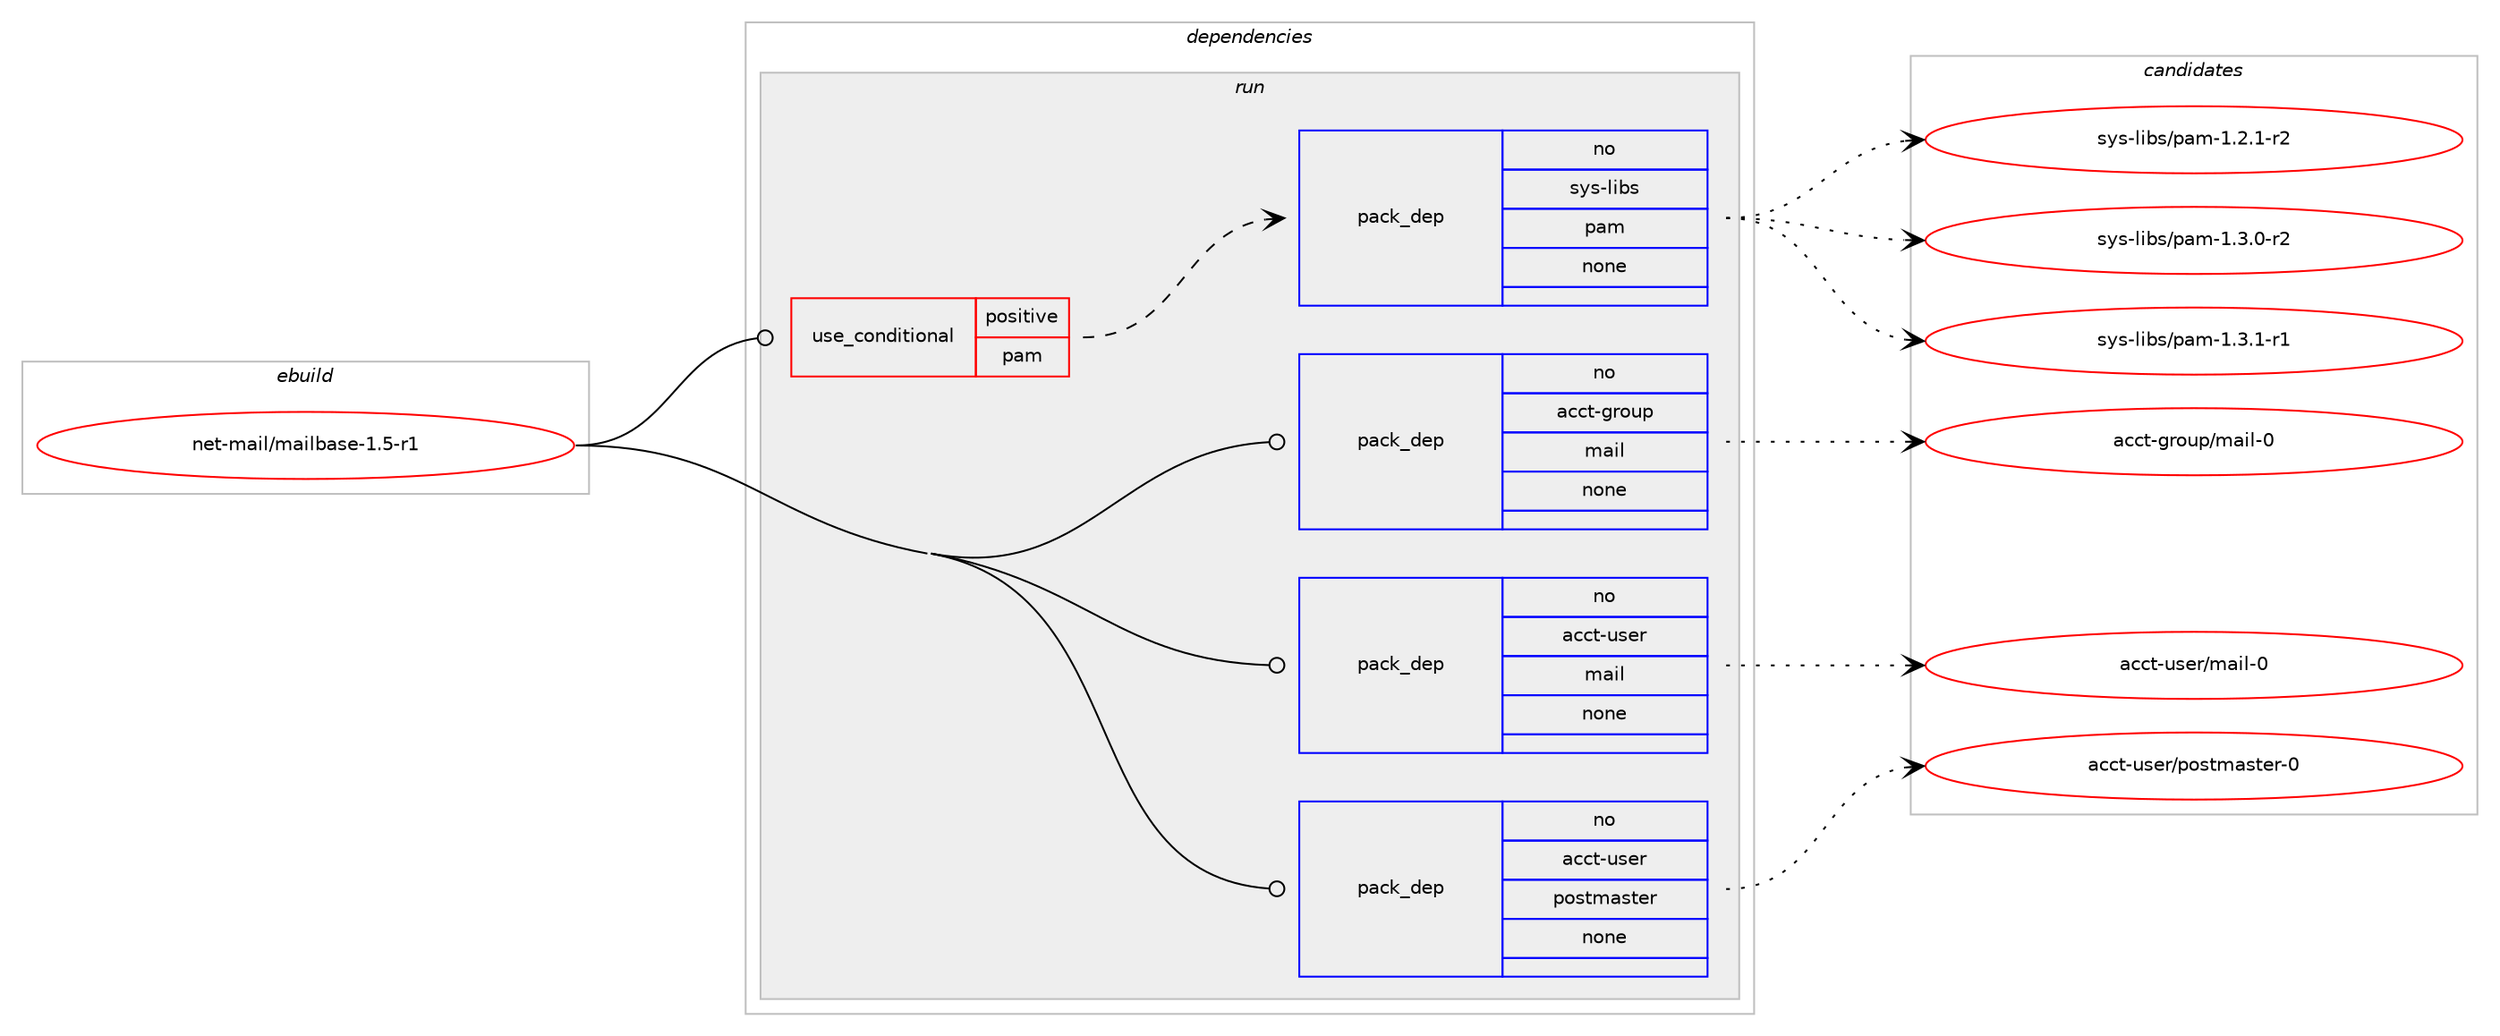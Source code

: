 digraph prolog {

# *************
# Graph options
# *************

newrank=true;
concentrate=true;
compound=true;
graph [rankdir=LR,fontname=Helvetica,fontsize=10,ranksep=1.5];#, ranksep=2.5, nodesep=0.2];
edge  [arrowhead=vee];
node  [fontname=Helvetica,fontsize=10];

# **********
# The ebuild
# **********

subgraph cluster_leftcol {
color=gray;
rank=same;
label=<<i>ebuild</i>>;
id [label="net-mail/mailbase-1.5-r1", color=red, width=4, href="../net-mail/mailbase-1.5-r1.svg"];
}

# ****************
# The dependencies
# ****************

subgraph cluster_midcol {
color=gray;
label=<<i>dependencies</i>>;
subgraph cluster_compile {
fillcolor="#eeeeee";
style=filled;
label=<<i>compile</i>>;
}
subgraph cluster_compileandrun {
fillcolor="#eeeeee";
style=filled;
label=<<i>compile and run</i>>;
}
subgraph cluster_run {
fillcolor="#eeeeee";
style=filled;
label=<<i>run</i>>;
subgraph cond202417 {
dependency830044 [label=<<TABLE BORDER="0" CELLBORDER="1" CELLSPACING="0" CELLPADDING="4"><TR><TD ROWSPAN="3" CELLPADDING="10">use_conditional</TD></TR><TR><TD>positive</TD></TR><TR><TD>pam</TD></TR></TABLE>>, shape=none, color=red];
subgraph pack613064 {
dependency830045 [label=<<TABLE BORDER="0" CELLBORDER="1" CELLSPACING="0" CELLPADDING="4" WIDTH="220"><TR><TD ROWSPAN="6" CELLPADDING="30">pack_dep</TD></TR><TR><TD WIDTH="110">no</TD></TR><TR><TD>sys-libs</TD></TR><TR><TD>pam</TD></TR><TR><TD>none</TD></TR><TR><TD></TD></TR></TABLE>>, shape=none, color=blue];
}
dependency830044:e -> dependency830045:w [weight=20,style="dashed",arrowhead="vee"];
}
id:e -> dependency830044:w [weight=20,style="solid",arrowhead="odot"];
subgraph pack613065 {
dependency830046 [label=<<TABLE BORDER="0" CELLBORDER="1" CELLSPACING="0" CELLPADDING="4" WIDTH="220"><TR><TD ROWSPAN="6" CELLPADDING="30">pack_dep</TD></TR><TR><TD WIDTH="110">no</TD></TR><TR><TD>acct-group</TD></TR><TR><TD>mail</TD></TR><TR><TD>none</TD></TR><TR><TD></TD></TR></TABLE>>, shape=none, color=blue];
}
id:e -> dependency830046:w [weight=20,style="solid",arrowhead="odot"];
subgraph pack613066 {
dependency830047 [label=<<TABLE BORDER="0" CELLBORDER="1" CELLSPACING="0" CELLPADDING="4" WIDTH="220"><TR><TD ROWSPAN="6" CELLPADDING="30">pack_dep</TD></TR><TR><TD WIDTH="110">no</TD></TR><TR><TD>acct-user</TD></TR><TR><TD>mail</TD></TR><TR><TD>none</TD></TR><TR><TD></TD></TR></TABLE>>, shape=none, color=blue];
}
id:e -> dependency830047:w [weight=20,style="solid",arrowhead="odot"];
subgraph pack613067 {
dependency830048 [label=<<TABLE BORDER="0" CELLBORDER="1" CELLSPACING="0" CELLPADDING="4" WIDTH="220"><TR><TD ROWSPAN="6" CELLPADDING="30">pack_dep</TD></TR><TR><TD WIDTH="110">no</TD></TR><TR><TD>acct-user</TD></TR><TR><TD>postmaster</TD></TR><TR><TD>none</TD></TR><TR><TD></TD></TR></TABLE>>, shape=none, color=blue];
}
id:e -> dependency830048:w [weight=20,style="solid",arrowhead="odot"];
}
}

# **************
# The candidates
# **************

subgraph cluster_choices {
rank=same;
color=gray;
label=<<i>candidates</i>>;

subgraph choice613064 {
color=black;
nodesep=1;
choice115121115451081059811547112971094549465046494511450 [label="sys-libs/pam-1.2.1-r2", color=red, width=4,href="../sys-libs/pam-1.2.1-r2.svg"];
choice115121115451081059811547112971094549465146484511450 [label="sys-libs/pam-1.3.0-r2", color=red, width=4,href="../sys-libs/pam-1.3.0-r2.svg"];
choice115121115451081059811547112971094549465146494511449 [label="sys-libs/pam-1.3.1-r1", color=red, width=4,href="../sys-libs/pam-1.3.1-r1.svg"];
dependency830045:e -> choice115121115451081059811547112971094549465046494511450:w [style=dotted,weight="100"];
dependency830045:e -> choice115121115451081059811547112971094549465146484511450:w [style=dotted,weight="100"];
dependency830045:e -> choice115121115451081059811547112971094549465146494511449:w [style=dotted,weight="100"];
}
subgraph choice613065 {
color=black;
nodesep=1;
choice9799991164510311411111711247109971051084548 [label="acct-group/mail-0", color=red, width=4,href="../acct-group/mail-0.svg"];
dependency830046:e -> choice9799991164510311411111711247109971051084548:w [style=dotted,weight="100"];
}
subgraph choice613066 {
color=black;
nodesep=1;
choice9799991164511711510111447109971051084548 [label="acct-user/mail-0", color=red, width=4,href="../acct-user/mail-0.svg"];
dependency830047:e -> choice9799991164511711510111447109971051084548:w [style=dotted,weight="100"];
}
subgraph choice613067 {
color=black;
nodesep=1;
choice9799991164511711510111447112111115116109971151161011144548 [label="acct-user/postmaster-0", color=red, width=4,href="../acct-user/postmaster-0.svg"];
dependency830048:e -> choice9799991164511711510111447112111115116109971151161011144548:w [style=dotted,weight="100"];
}
}

}
